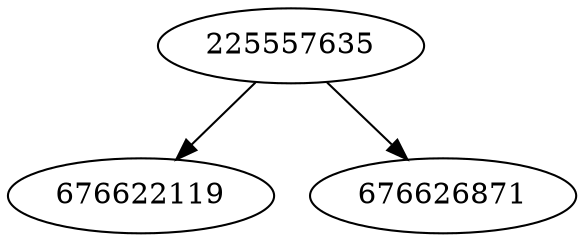 strict digraph  {
225557635;
676622119;
676626871;
225557635 -> 676622119;
225557635 -> 676626871;
}
